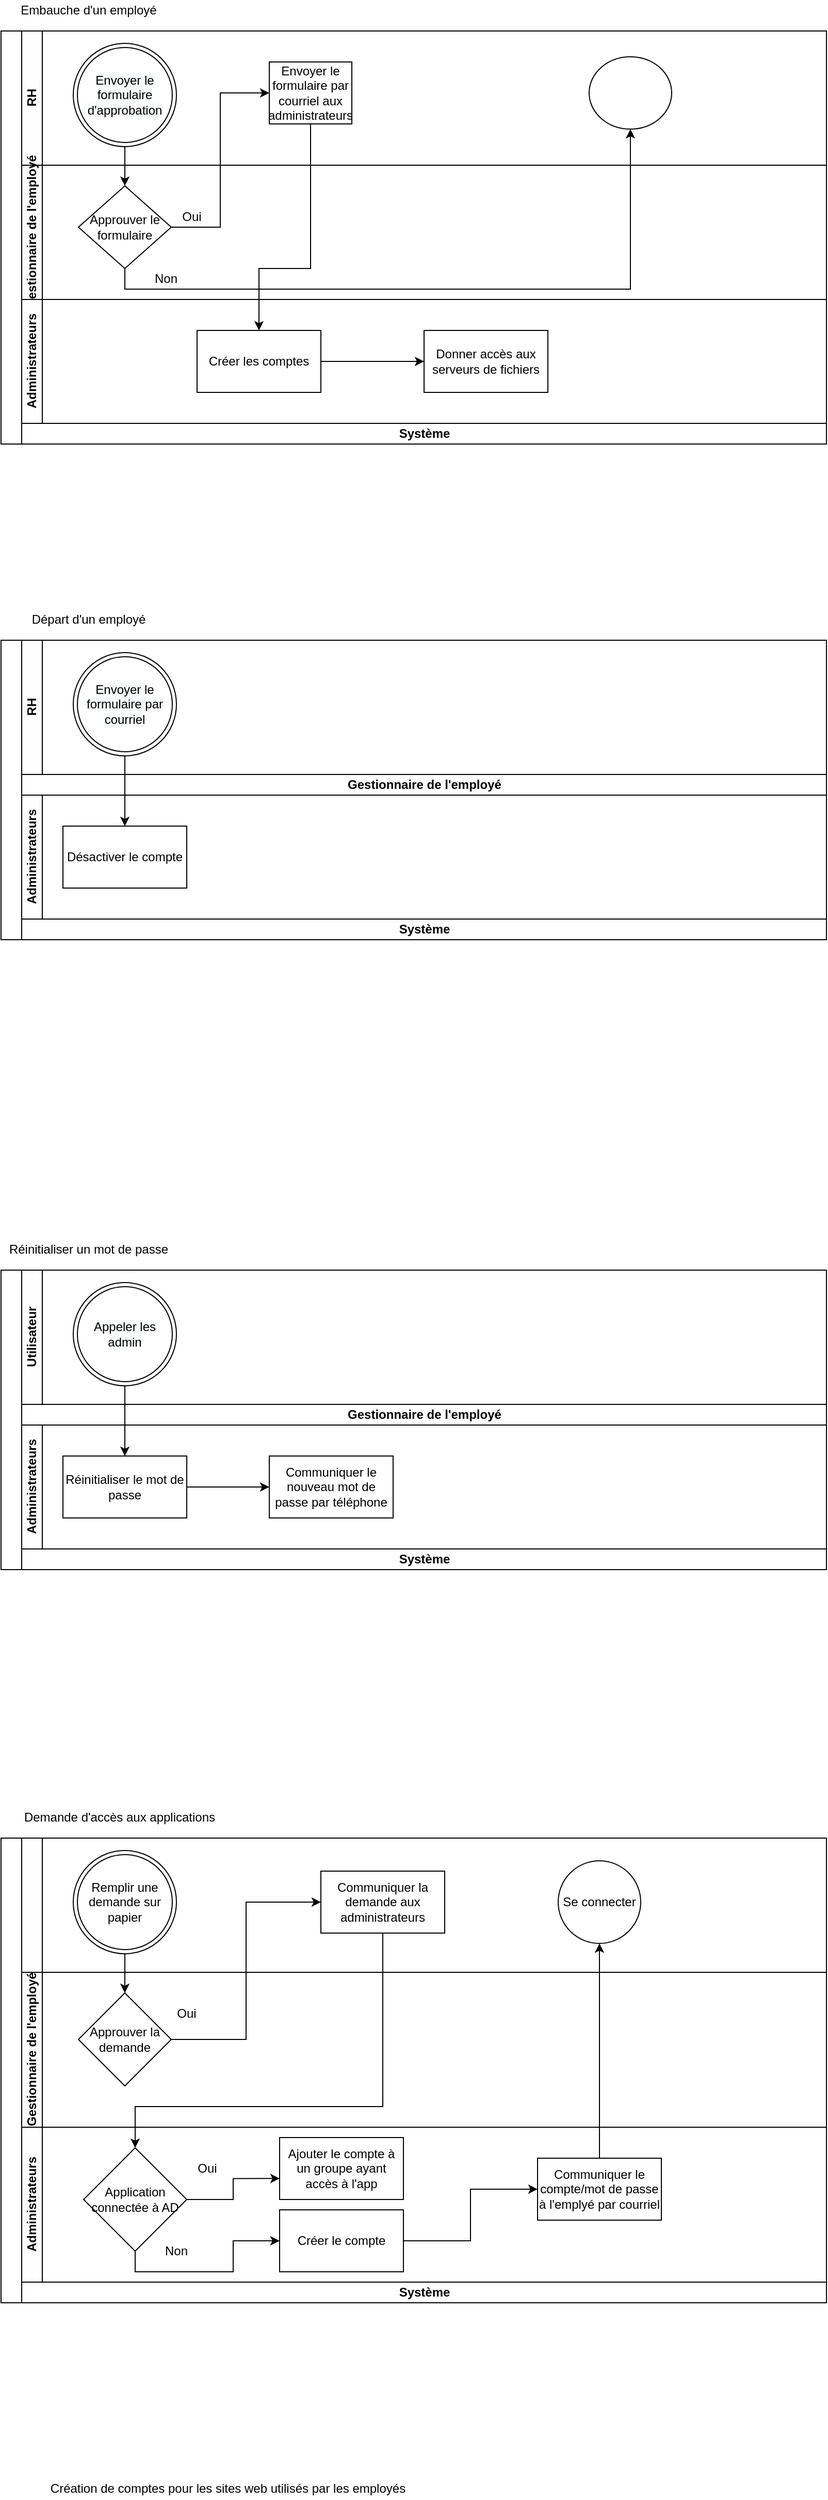 <mxfile version="15.2.9" type="github">
  <diagram id="prtHgNgQTEPvFCAcTncT" name="Page-1">
    <mxGraphModel dx="981" dy="548" grid="1" gridSize="10" guides="1" tooltips="1" connect="1" arrows="1" fold="1" page="1" pageScale="1" pageWidth="1654" pageHeight="2336" math="0" shadow="0">
      <root>
        <mxCell id="0" />
        <mxCell id="1" parent="0" />
        <mxCell id="dNxyNK7c78bLwvsdeMH5-19" value="" style="swimlane;html=1;childLayout=stackLayout;resizeParent=1;resizeParentMax=0;horizontal=0;startSize=20;horizontalStack=0;" parent="1" vertex="1">
          <mxGeometry x="120" y="120" width="800" height="400" as="geometry" />
        </mxCell>
        <mxCell id="dNxyNK7c78bLwvsdeMH5-20" value="RH" style="swimlane;html=1;startSize=20;horizontal=0;" parent="dNxyNK7c78bLwvsdeMH5-19" vertex="1">
          <mxGeometry x="20" width="780" height="130" as="geometry" />
        </mxCell>
        <mxCell id="dNxyNK7c78bLwvsdeMH5-30" value="Envoyer le formulaire par courriel aux administrateurs" style="rounded=0;whiteSpace=wrap;html=1;fontFamily=Helvetica;fontSize=12;fontColor=#000000;align=center;" parent="dNxyNK7c78bLwvsdeMH5-20" vertex="1">
          <mxGeometry x="240" y="30" width="80" height="60" as="geometry" />
        </mxCell>
        <mxCell id="dNxyNK7c78bLwvsdeMH5-32" value="" style="ellipse;whiteSpace=wrap;html=1;" parent="dNxyNK7c78bLwvsdeMH5-20" vertex="1">
          <mxGeometry x="550" y="25" width="80" height="70" as="geometry" />
        </mxCell>
        <mxCell id="h7d_n7X5Samg1bgAYFWk-15" value="&lt;span style=&quot;color: rgb(0 , 0 , 0) ; font-family: &amp;#34;helvetica&amp;#34; ; font-size: 12px ; font-style: normal ; font-weight: 400 ; letter-spacing: normal ; text-align: center ; text-indent: 0px ; text-transform: none ; word-spacing: 0px ; background-color: rgb(248 , 249 , 250) ; display: inline ; float: none&quot;&gt;Envoyer le formulaire d&#39;approbation&lt;/span&gt;" style="ellipse;shape=doubleEllipse;whiteSpace=wrap;html=1;aspect=fixed;" vertex="1" parent="dNxyNK7c78bLwvsdeMH5-20">
          <mxGeometry x="50" y="12" width="100" height="100" as="geometry" />
        </mxCell>
        <mxCell id="h7d_n7X5Samg1bgAYFWk-5" value="Gestionnaire de l&#39;employé" style="swimlane;html=1;startSize=20;horizontal=0;" vertex="1" parent="dNxyNK7c78bLwvsdeMH5-19">
          <mxGeometry x="20" y="130" width="780" height="130" as="geometry" />
        </mxCell>
        <mxCell id="h7d_n7X5Samg1bgAYFWk-8" value="Approuver le formulaire" style="rhombus;whiteSpace=wrap;html=1;fontFamily=Helvetica;fontSize=12;fontColor=#000000;align=center;" vertex="1" parent="h7d_n7X5Samg1bgAYFWk-5">
          <mxGeometry x="55" y="20" width="90" height="80" as="geometry" />
        </mxCell>
        <mxCell id="h7d_n7X5Samg1bgAYFWk-13" value="Oui" style="text;html=1;strokeColor=none;fillColor=none;align=center;verticalAlign=middle;whiteSpace=wrap;rounded=0;" vertex="1" parent="h7d_n7X5Samg1bgAYFWk-5">
          <mxGeometry x="145" y="40" width="40" height="20" as="geometry" />
        </mxCell>
        <mxCell id="h7d_n7X5Samg1bgAYFWk-12" value="Non" style="text;html=1;strokeColor=none;fillColor=none;align=center;verticalAlign=middle;whiteSpace=wrap;rounded=0;" vertex="1" parent="h7d_n7X5Samg1bgAYFWk-5">
          <mxGeometry x="120" y="100" width="40" height="20" as="geometry" />
        </mxCell>
        <mxCell id="dNxyNK7c78bLwvsdeMH5-21" value="Administrateurs" style="swimlane;html=1;startSize=20;horizontal=0;" parent="dNxyNK7c78bLwvsdeMH5-19" vertex="1">
          <mxGeometry x="20" y="260" width="780" height="120" as="geometry" />
        </mxCell>
        <mxCell id="h7d_n7X5Samg1bgAYFWk-16" value="Créer les comptes" style="rounded=0;whiteSpace=wrap;html=1;" vertex="1" parent="dNxyNK7c78bLwvsdeMH5-21">
          <mxGeometry x="170" y="30" width="120" height="60" as="geometry" />
        </mxCell>
        <mxCell id="h7d_n7X5Samg1bgAYFWk-18" value="Donner accès aux serveurs de fichiers" style="rounded=0;whiteSpace=wrap;html=1;" vertex="1" parent="dNxyNK7c78bLwvsdeMH5-21">
          <mxGeometry x="390" y="30" width="120" height="60" as="geometry" />
        </mxCell>
        <mxCell id="dNxyNK7c78bLwvsdeMH5-22" value="Système" style="swimlane;html=1;startSize=20;horizontal=0;" parent="dNxyNK7c78bLwvsdeMH5-19" vertex="1" collapsed="1">
          <mxGeometry x="20" y="380" width="780" height="20" as="geometry">
            <mxRectangle x="20" y="380" width="780" height="120" as="alternateBounds" />
          </mxGeometry>
        </mxCell>
        <mxCell id="h7d_n7X5Samg1bgAYFWk-9" style="edgeStyle=orthogonalEdgeStyle;rounded=0;orthogonalLoop=1;jettySize=auto;html=1;entryX=0.5;entryY=0;entryDx=0;entryDy=0;exitX=0.5;exitY=1;exitDx=0;exitDy=0;" edge="1" parent="dNxyNK7c78bLwvsdeMH5-19" source="h7d_n7X5Samg1bgAYFWk-15" target="h7d_n7X5Samg1bgAYFWk-8">
          <mxGeometry relative="1" as="geometry">
            <mxPoint x="120" y="140" as="targetPoint" />
            <mxPoint x="120" y="105.0" as="sourcePoint" />
          </mxGeometry>
        </mxCell>
        <mxCell id="h7d_n7X5Samg1bgAYFWk-11" style="edgeStyle=orthogonalEdgeStyle;rounded=0;orthogonalLoop=1;jettySize=auto;html=1;entryX=0;entryY=0.5;entryDx=0;entryDy=0;" edge="1" parent="dNxyNK7c78bLwvsdeMH5-19" source="h7d_n7X5Samg1bgAYFWk-8" target="dNxyNK7c78bLwvsdeMH5-30">
          <mxGeometry relative="1" as="geometry" />
        </mxCell>
        <mxCell id="h7d_n7X5Samg1bgAYFWk-14" style="edgeStyle=orthogonalEdgeStyle;rounded=0;orthogonalLoop=1;jettySize=auto;html=1;entryX=0.5;entryY=1;entryDx=0;entryDy=0;exitX=0.5;exitY=1;exitDx=0;exitDy=0;" edge="1" parent="dNxyNK7c78bLwvsdeMH5-19" source="h7d_n7X5Samg1bgAYFWk-8" target="dNxyNK7c78bLwvsdeMH5-32">
          <mxGeometry relative="1" as="geometry">
            <mxPoint x="120" y="230" as="sourcePoint" />
          </mxGeometry>
        </mxCell>
        <mxCell id="dNxyNK7c78bLwvsdeMH5-33" value="" style="edgeStyle=orthogonalEdgeStyle;rounded=0;orthogonalLoop=1;jettySize=auto;html=1;endArrow=classic;endFill=1;entryX=0.5;entryY=0;entryDx=0;entryDy=0;" parent="dNxyNK7c78bLwvsdeMH5-19" source="dNxyNK7c78bLwvsdeMH5-30" target="h7d_n7X5Samg1bgAYFWk-16" edge="1">
          <mxGeometry relative="1" as="geometry">
            <mxPoint x="440" y="330" as="targetPoint" />
            <Array as="points">
              <mxPoint x="300" y="230" />
              <mxPoint x="250" y="230" />
            </Array>
          </mxGeometry>
        </mxCell>
        <mxCell id="h7d_n7X5Samg1bgAYFWk-2" value="Embauche d&#39;un employé" style="text;html=1;strokeColor=none;fillColor=none;align=center;verticalAlign=middle;whiteSpace=wrap;rounded=0;" vertex="1" parent="1">
          <mxGeometry x="120" y="90" width="170" height="20" as="geometry" />
        </mxCell>
        <mxCell id="h7d_n7X5Samg1bgAYFWk-17" style="edgeStyle=orthogonalEdgeStyle;rounded=0;orthogonalLoop=1;jettySize=auto;html=1;" edge="1" parent="1" source="h7d_n7X5Samg1bgAYFWk-16">
          <mxGeometry relative="1" as="geometry">
            <mxPoint x="530" y="440" as="targetPoint" />
          </mxGeometry>
        </mxCell>
        <mxCell id="h7d_n7X5Samg1bgAYFWk-19" value="" style="swimlane;html=1;childLayout=stackLayout;resizeParent=1;resizeParentMax=0;horizontal=0;startSize=20;horizontalStack=0;" vertex="1" parent="1">
          <mxGeometry x="120" y="710" width="800" height="290" as="geometry" />
        </mxCell>
        <mxCell id="h7d_n7X5Samg1bgAYFWk-20" value="RH" style="swimlane;html=1;startSize=20;horizontal=0;" vertex="1" parent="h7d_n7X5Samg1bgAYFWk-19">
          <mxGeometry x="20" width="780" height="130" as="geometry" />
        </mxCell>
        <mxCell id="h7d_n7X5Samg1bgAYFWk-23" value="&lt;span style=&quot;color: rgb(0 , 0 , 0) ; font-family: &amp;#34;helvetica&amp;#34; ; font-size: 12px ; font-style: normal ; font-weight: 400 ; letter-spacing: normal ; text-align: center ; text-indent: 0px ; text-transform: none ; word-spacing: 0px ; background-color: rgb(248 , 249 , 250) ; display: inline ; float: none&quot;&gt;Envoyer le formulaire par courriel&lt;/span&gt;" style="ellipse;shape=doubleEllipse;whiteSpace=wrap;html=1;aspect=fixed;" vertex="1" parent="h7d_n7X5Samg1bgAYFWk-20">
          <mxGeometry x="50" y="12" width="100" height="100" as="geometry" />
        </mxCell>
        <mxCell id="h7d_n7X5Samg1bgAYFWk-24" value="Gestionnaire de l&#39;employé" style="swimlane;html=1;startSize=20;horizontal=0;" vertex="1" collapsed="1" parent="h7d_n7X5Samg1bgAYFWk-19">
          <mxGeometry x="20" y="130" width="780" height="20" as="geometry">
            <mxRectangle x="20" y="130" width="780" height="130" as="alternateBounds" />
          </mxGeometry>
        </mxCell>
        <mxCell id="h7d_n7X5Samg1bgAYFWk-28" value="Administrateurs" style="swimlane;html=1;startSize=20;horizontal=0;" vertex="1" parent="h7d_n7X5Samg1bgAYFWk-19">
          <mxGeometry x="20" y="150" width="780" height="120" as="geometry" />
        </mxCell>
        <mxCell id="h7d_n7X5Samg1bgAYFWk-29" value="Désactiver le compte" style="rounded=0;whiteSpace=wrap;html=1;" vertex="1" parent="h7d_n7X5Samg1bgAYFWk-28">
          <mxGeometry x="40" y="30" width="120" height="60" as="geometry" />
        </mxCell>
        <mxCell id="h7d_n7X5Samg1bgAYFWk-31" value="Système" style="swimlane;html=1;startSize=20;horizontal=0;" vertex="1" collapsed="1" parent="h7d_n7X5Samg1bgAYFWk-19">
          <mxGeometry x="20" y="270" width="780" height="20" as="geometry">
            <mxRectangle x="20" y="270" width="780" height="120" as="alternateBounds" />
          </mxGeometry>
        </mxCell>
        <mxCell id="h7d_n7X5Samg1bgAYFWk-32" style="edgeStyle=orthogonalEdgeStyle;rounded=0;orthogonalLoop=1;jettySize=auto;html=1;exitX=0.5;exitY=1;exitDx=0;exitDy=0;" edge="1" parent="h7d_n7X5Samg1bgAYFWk-19" source="h7d_n7X5Samg1bgAYFWk-23" target="h7d_n7X5Samg1bgAYFWk-29">
          <mxGeometry relative="1" as="geometry">
            <mxPoint x="120" y="150" as="targetPoint" />
            <mxPoint x="120" y="105.0" as="sourcePoint" />
          </mxGeometry>
        </mxCell>
        <mxCell id="h7d_n7X5Samg1bgAYFWk-36" value="Départ d&#39;un employé" style="text;html=1;strokeColor=none;fillColor=none;align=center;verticalAlign=middle;whiteSpace=wrap;rounded=0;" vertex="1" parent="1">
          <mxGeometry x="120" y="680" width="170" height="20" as="geometry" />
        </mxCell>
        <mxCell id="h7d_n7X5Samg1bgAYFWk-38" value="" style="swimlane;html=1;childLayout=stackLayout;resizeParent=1;resizeParentMax=0;horizontal=0;startSize=20;horizontalStack=0;" vertex="1" parent="1">
          <mxGeometry x="120" y="1320" width="800" height="290" as="geometry" />
        </mxCell>
        <mxCell id="h7d_n7X5Samg1bgAYFWk-39" value="Utilisateur" style="swimlane;html=1;startSize=20;horizontal=0;" vertex="1" parent="h7d_n7X5Samg1bgAYFWk-38">
          <mxGeometry x="20" width="780" height="130" as="geometry" />
        </mxCell>
        <mxCell id="h7d_n7X5Samg1bgAYFWk-40" value="&lt;span style=&quot;color: rgb(0 , 0 , 0) ; font-family: &amp;#34;helvetica&amp;#34; ; font-size: 12px ; font-style: normal ; font-weight: 400 ; letter-spacing: normal ; text-align: center ; text-indent: 0px ; text-transform: none ; word-spacing: 0px ; background-color: rgb(248 , 249 , 250) ; display: inline ; float: none&quot;&gt;Appeler les admin&lt;/span&gt;" style="ellipse;shape=doubleEllipse;whiteSpace=wrap;html=1;aspect=fixed;" vertex="1" parent="h7d_n7X5Samg1bgAYFWk-39">
          <mxGeometry x="50" y="12" width="100" height="100" as="geometry" />
        </mxCell>
        <mxCell id="h7d_n7X5Samg1bgAYFWk-41" value="Gestionnaire de l&#39;employé" style="swimlane;html=1;startSize=20;horizontal=0;" vertex="1" collapsed="1" parent="h7d_n7X5Samg1bgAYFWk-38">
          <mxGeometry x="20" y="130" width="780" height="20" as="geometry">
            <mxRectangle x="20" y="130" width="780" height="130" as="alternateBounds" />
          </mxGeometry>
        </mxCell>
        <mxCell id="h7d_n7X5Samg1bgAYFWk-42" value="Administrateurs" style="swimlane;html=1;startSize=20;horizontal=0;" vertex="1" parent="h7d_n7X5Samg1bgAYFWk-38">
          <mxGeometry x="20" y="150" width="780" height="120" as="geometry" />
        </mxCell>
        <mxCell id="h7d_n7X5Samg1bgAYFWk-48" style="edgeStyle=orthogonalEdgeStyle;rounded=0;orthogonalLoop=1;jettySize=auto;html=1;" edge="1" parent="h7d_n7X5Samg1bgAYFWk-42" source="h7d_n7X5Samg1bgAYFWk-43" target="h7d_n7X5Samg1bgAYFWk-47">
          <mxGeometry relative="1" as="geometry" />
        </mxCell>
        <mxCell id="h7d_n7X5Samg1bgAYFWk-43" value="Réinitialiser le mot de passe" style="rounded=0;whiteSpace=wrap;html=1;" vertex="1" parent="h7d_n7X5Samg1bgAYFWk-42">
          <mxGeometry x="40" y="30" width="120" height="60" as="geometry" />
        </mxCell>
        <mxCell id="h7d_n7X5Samg1bgAYFWk-47" value="Communiquer le nouveau mot de passe par téléphone" style="rounded=0;whiteSpace=wrap;html=1;" vertex="1" parent="h7d_n7X5Samg1bgAYFWk-42">
          <mxGeometry x="240" y="30" width="120" height="60" as="geometry" />
        </mxCell>
        <mxCell id="h7d_n7X5Samg1bgAYFWk-44" value="Système" style="swimlane;html=1;startSize=20;horizontal=0;" vertex="1" collapsed="1" parent="h7d_n7X5Samg1bgAYFWk-38">
          <mxGeometry x="20" y="270" width="780" height="20" as="geometry">
            <mxRectangle x="20" y="270" width="780" height="120" as="alternateBounds" />
          </mxGeometry>
        </mxCell>
        <mxCell id="h7d_n7X5Samg1bgAYFWk-45" style="edgeStyle=orthogonalEdgeStyle;rounded=0;orthogonalLoop=1;jettySize=auto;html=1;exitX=0.5;exitY=1;exitDx=0;exitDy=0;" edge="1" parent="h7d_n7X5Samg1bgAYFWk-38" source="h7d_n7X5Samg1bgAYFWk-40" target="h7d_n7X5Samg1bgAYFWk-43">
          <mxGeometry relative="1" as="geometry">
            <mxPoint x="120" y="150" as="targetPoint" />
            <mxPoint x="120" y="105.0" as="sourcePoint" />
          </mxGeometry>
        </mxCell>
        <mxCell id="h7d_n7X5Samg1bgAYFWk-46" value="Réinitialiser un mot de passe" style="text;html=1;strokeColor=none;fillColor=none;align=center;verticalAlign=middle;whiteSpace=wrap;rounded=0;" vertex="1" parent="1">
          <mxGeometry x="120" y="1290" width="170" height="20" as="geometry" />
        </mxCell>
        <mxCell id="h7d_n7X5Samg1bgAYFWk-49" value="" style="swimlane;html=1;childLayout=stackLayout;resizeParent=1;resizeParentMax=0;horizontal=0;startSize=20;horizontalStack=0;" vertex="1" parent="1">
          <mxGeometry x="120" y="1870" width="800" height="450" as="geometry" />
        </mxCell>
        <mxCell id="h7d_n7X5Samg1bgAYFWk-50" value="" style="swimlane;html=1;startSize=20;horizontal=0;" vertex="1" parent="h7d_n7X5Samg1bgAYFWk-49">
          <mxGeometry x="20" width="780" height="130" as="geometry" />
        </mxCell>
        <mxCell id="h7d_n7X5Samg1bgAYFWk-51" value="&lt;font face=&quot;helvetica&quot;&gt;Remplir une demande sur papier&lt;/font&gt;" style="ellipse;shape=doubleEllipse;whiteSpace=wrap;html=1;aspect=fixed;" vertex="1" parent="h7d_n7X5Samg1bgAYFWk-50">
          <mxGeometry x="50" y="12" width="100" height="100" as="geometry" />
        </mxCell>
        <mxCell id="h7d_n7X5Samg1bgAYFWk-63" value="Communiquer la demande aux administrateurs" style="rounded=0;whiteSpace=wrap;html=1;" vertex="1" parent="h7d_n7X5Samg1bgAYFWk-50">
          <mxGeometry x="290" y="32" width="120" height="60" as="geometry" />
        </mxCell>
        <mxCell id="h7d_n7X5Samg1bgAYFWk-70" value="Se connecter" style="ellipse;whiteSpace=wrap;html=1;aspect=fixed;fillColor=#FFFFFF;" vertex="1" parent="h7d_n7X5Samg1bgAYFWk-50">
          <mxGeometry x="520" y="22" width="80" height="80" as="geometry" />
        </mxCell>
        <mxCell id="h7d_n7X5Samg1bgAYFWk-52" value="Gestionnaire de l&#39;employé" style="swimlane;html=1;startSize=20;horizontal=0;" vertex="1" parent="h7d_n7X5Samg1bgAYFWk-49">
          <mxGeometry x="20" y="130" width="780" height="150" as="geometry">
            <mxRectangle x="20" y="130" width="780" height="20" as="alternateBounds" />
          </mxGeometry>
        </mxCell>
        <mxCell id="h7d_n7X5Samg1bgAYFWk-60" value="Approuver la demande" style="rhombus;whiteSpace=wrap;html=1;" vertex="1" parent="h7d_n7X5Samg1bgAYFWk-52">
          <mxGeometry x="55" y="20" width="90" height="90" as="geometry" />
        </mxCell>
        <mxCell id="h7d_n7X5Samg1bgAYFWk-62" value="Oui" style="text;html=1;strokeColor=none;fillColor=none;align=center;verticalAlign=middle;whiteSpace=wrap;rounded=0;" vertex="1" parent="h7d_n7X5Samg1bgAYFWk-52">
          <mxGeometry x="140" y="30" width="40" height="20" as="geometry" />
        </mxCell>
        <mxCell id="h7d_n7X5Samg1bgAYFWk-53" value="Administrateurs" style="swimlane;html=1;startSize=20;horizontal=0;" vertex="1" parent="h7d_n7X5Samg1bgAYFWk-49">
          <mxGeometry x="20" y="280" width="780" height="150" as="geometry" />
        </mxCell>
        <mxCell id="h7d_n7X5Samg1bgAYFWk-55" value="Ajouter le compte à un groupe ayant accès à l&#39;app" style="rounded=0;whiteSpace=wrap;html=1;" vertex="1" parent="h7d_n7X5Samg1bgAYFWk-53">
          <mxGeometry x="250" y="10" width="120" height="60" as="geometry" />
        </mxCell>
        <mxCell id="h7d_n7X5Samg1bgAYFWk-56" value="Communiquer le compte/mot de passe à l&#39;emplyé par courriel" style="rounded=0;whiteSpace=wrap;html=1;" vertex="1" parent="h7d_n7X5Samg1bgAYFWk-53">
          <mxGeometry x="500" y="30" width="120" height="60" as="geometry" />
        </mxCell>
        <mxCell id="h7d_n7X5Samg1bgAYFWk-74" style="edgeStyle=orthogonalEdgeStyle;rounded=0;orthogonalLoop=1;jettySize=auto;html=1;entryX=0;entryY=0.661;entryDx=0;entryDy=0;entryPerimeter=0;" edge="1" parent="h7d_n7X5Samg1bgAYFWk-53" source="h7d_n7X5Samg1bgAYFWk-72" target="h7d_n7X5Samg1bgAYFWk-55">
          <mxGeometry relative="1" as="geometry" />
        </mxCell>
        <mxCell id="h7d_n7X5Samg1bgAYFWk-78" style="edgeStyle=orthogonalEdgeStyle;rounded=0;orthogonalLoop=1;jettySize=auto;html=1;entryX=0;entryY=0.5;entryDx=0;entryDy=0;exitX=0.5;exitY=1;exitDx=0;exitDy=0;" edge="1" parent="h7d_n7X5Samg1bgAYFWk-53" source="h7d_n7X5Samg1bgAYFWk-72" target="h7d_n7X5Samg1bgAYFWk-77">
          <mxGeometry relative="1" as="geometry" />
        </mxCell>
        <mxCell id="h7d_n7X5Samg1bgAYFWk-72" value="Application connectée à AD" style="rhombus;whiteSpace=wrap;html=1;fillColor=#FFFFFF;" vertex="1" parent="h7d_n7X5Samg1bgAYFWk-53">
          <mxGeometry x="60" y="20" width="100" height="100" as="geometry" />
        </mxCell>
        <mxCell id="h7d_n7X5Samg1bgAYFWk-76" value="Oui" style="text;html=1;strokeColor=none;fillColor=none;align=center;verticalAlign=middle;whiteSpace=wrap;rounded=0;" vertex="1" parent="h7d_n7X5Samg1bgAYFWk-53">
          <mxGeometry x="160" y="30" width="40" height="20" as="geometry" />
        </mxCell>
        <mxCell id="h7d_n7X5Samg1bgAYFWk-80" style="edgeStyle=orthogonalEdgeStyle;rounded=0;orthogonalLoop=1;jettySize=auto;html=1;entryX=0;entryY=0.5;entryDx=0;entryDy=0;" edge="1" parent="h7d_n7X5Samg1bgAYFWk-53" source="h7d_n7X5Samg1bgAYFWk-77" target="h7d_n7X5Samg1bgAYFWk-56">
          <mxGeometry relative="1" as="geometry" />
        </mxCell>
        <mxCell id="h7d_n7X5Samg1bgAYFWk-77" value="Créer le compte" style="rounded=0;whiteSpace=wrap;html=1;" vertex="1" parent="h7d_n7X5Samg1bgAYFWk-53">
          <mxGeometry x="250" y="80" width="120" height="60" as="geometry" />
        </mxCell>
        <mxCell id="h7d_n7X5Samg1bgAYFWk-79" value="Non" style="text;html=1;strokeColor=none;fillColor=none;align=center;verticalAlign=middle;whiteSpace=wrap;rounded=0;" vertex="1" parent="h7d_n7X5Samg1bgAYFWk-53">
          <mxGeometry x="130" y="110" width="40" height="20" as="geometry" />
        </mxCell>
        <mxCell id="h7d_n7X5Samg1bgAYFWk-57" value="Système" style="swimlane;html=1;startSize=20;horizontal=0;" vertex="1" collapsed="1" parent="h7d_n7X5Samg1bgAYFWk-49">
          <mxGeometry x="20" y="430" width="780" height="20" as="geometry">
            <mxRectangle x="20" y="430" width="780" height="110" as="alternateBounds" />
          </mxGeometry>
        </mxCell>
        <mxCell id="h7d_n7X5Samg1bgAYFWk-58" style="edgeStyle=orthogonalEdgeStyle;rounded=0;orthogonalLoop=1;jettySize=auto;html=1;exitX=0.5;exitY=1;exitDx=0;exitDy=0;entryX=0.5;entryY=0;entryDx=0;entryDy=0;" edge="1" parent="h7d_n7X5Samg1bgAYFWk-49" source="h7d_n7X5Samg1bgAYFWk-51" target="h7d_n7X5Samg1bgAYFWk-60">
          <mxGeometry relative="1" as="geometry">
            <mxPoint x="120" y="130" as="targetPoint" />
            <mxPoint x="120" y="105.0" as="sourcePoint" />
          </mxGeometry>
        </mxCell>
        <mxCell id="h7d_n7X5Samg1bgAYFWk-64" style="edgeStyle=orthogonalEdgeStyle;rounded=0;orthogonalLoop=1;jettySize=auto;html=1;entryX=0;entryY=0.5;entryDx=0;entryDy=0;" edge="1" parent="h7d_n7X5Samg1bgAYFWk-49" source="h7d_n7X5Samg1bgAYFWk-60" target="h7d_n7X5Samg1bgAYFWk-63">
          <mxGeometry relative="1" as="geometry" />
        </mxCell>
        <mxCell id="h7d_n7X5Samg1bgAYFWk-66" style="edgeStyle=orthogonalEdgeStyle;rounded=0;orthogonalLoop=1;jettySize=auto;html=1;entryX=0.5;entryY=0;entryDx=0;entryDy=0;" edge="1" parent="h7d_n7X5Samg1bgAYFWk-49" source="h7d_n7X5Samg1bgAYFWk-63" target="h7d_n7X5Samg1bgAYFWk-72">
          <mxGeometry relative="1" as="geometry">
            <Array as="points">
              <mxPoint x="370" y="260" />
              <mxPoint x="130" y="260" />
            </Array>
          </mxGeometry>
        </mxCell>
        <mxCell id="h7d_n7X5Samg1bgAYFWk-71" style="edgeStyle=orthogonalEdgeStyle;rounded=0;orthogonalLoop=1;jettySize=auto;html=1;entryX=0.5;entryY=1;entryDx=0;entryDy=0;" edge="1" parent="h7d_n7X5Samg1bgAYFWk-49" source="h7d_n7X5Samg1bgAYFWk-56" target="h7d_n7X5Samg1bgAYFWk-70">
          <mxGeometry relative="1" as="geometry" />
        </mxCell>
        <mxCell id="h7d_n7X5Samg1bgAYFWk-59" value="Demande d&#39;accès aux applications" style="text;html=1;strokeColor=none;fillColor=none;align=center;verticalAlign=middle;whiteSpace=wrap;rounded=0;" vertex="1" parent="1">
          <mxGeometry x="120" y="1840" width="230" height="20" as="geometry" />
        </mxCell>
        <mxCell id="h7d_n7X5Samg1bgAYFWk-81" value="Création de comptes pour les sites web utilisés par les employés" style="text;html=1;strokeColor=none;fillColor=none;align=center;verticalAlign=middle;whiteSpace=wrap;rounded=0;" vertex="1" parent="1">
          <mxGeometry x="150" y="2490" width="380" height="20" as="geometry" />
        </mxCell>
      </root>
    </mxGraphModel>
  </diagram>
</mxfile>
